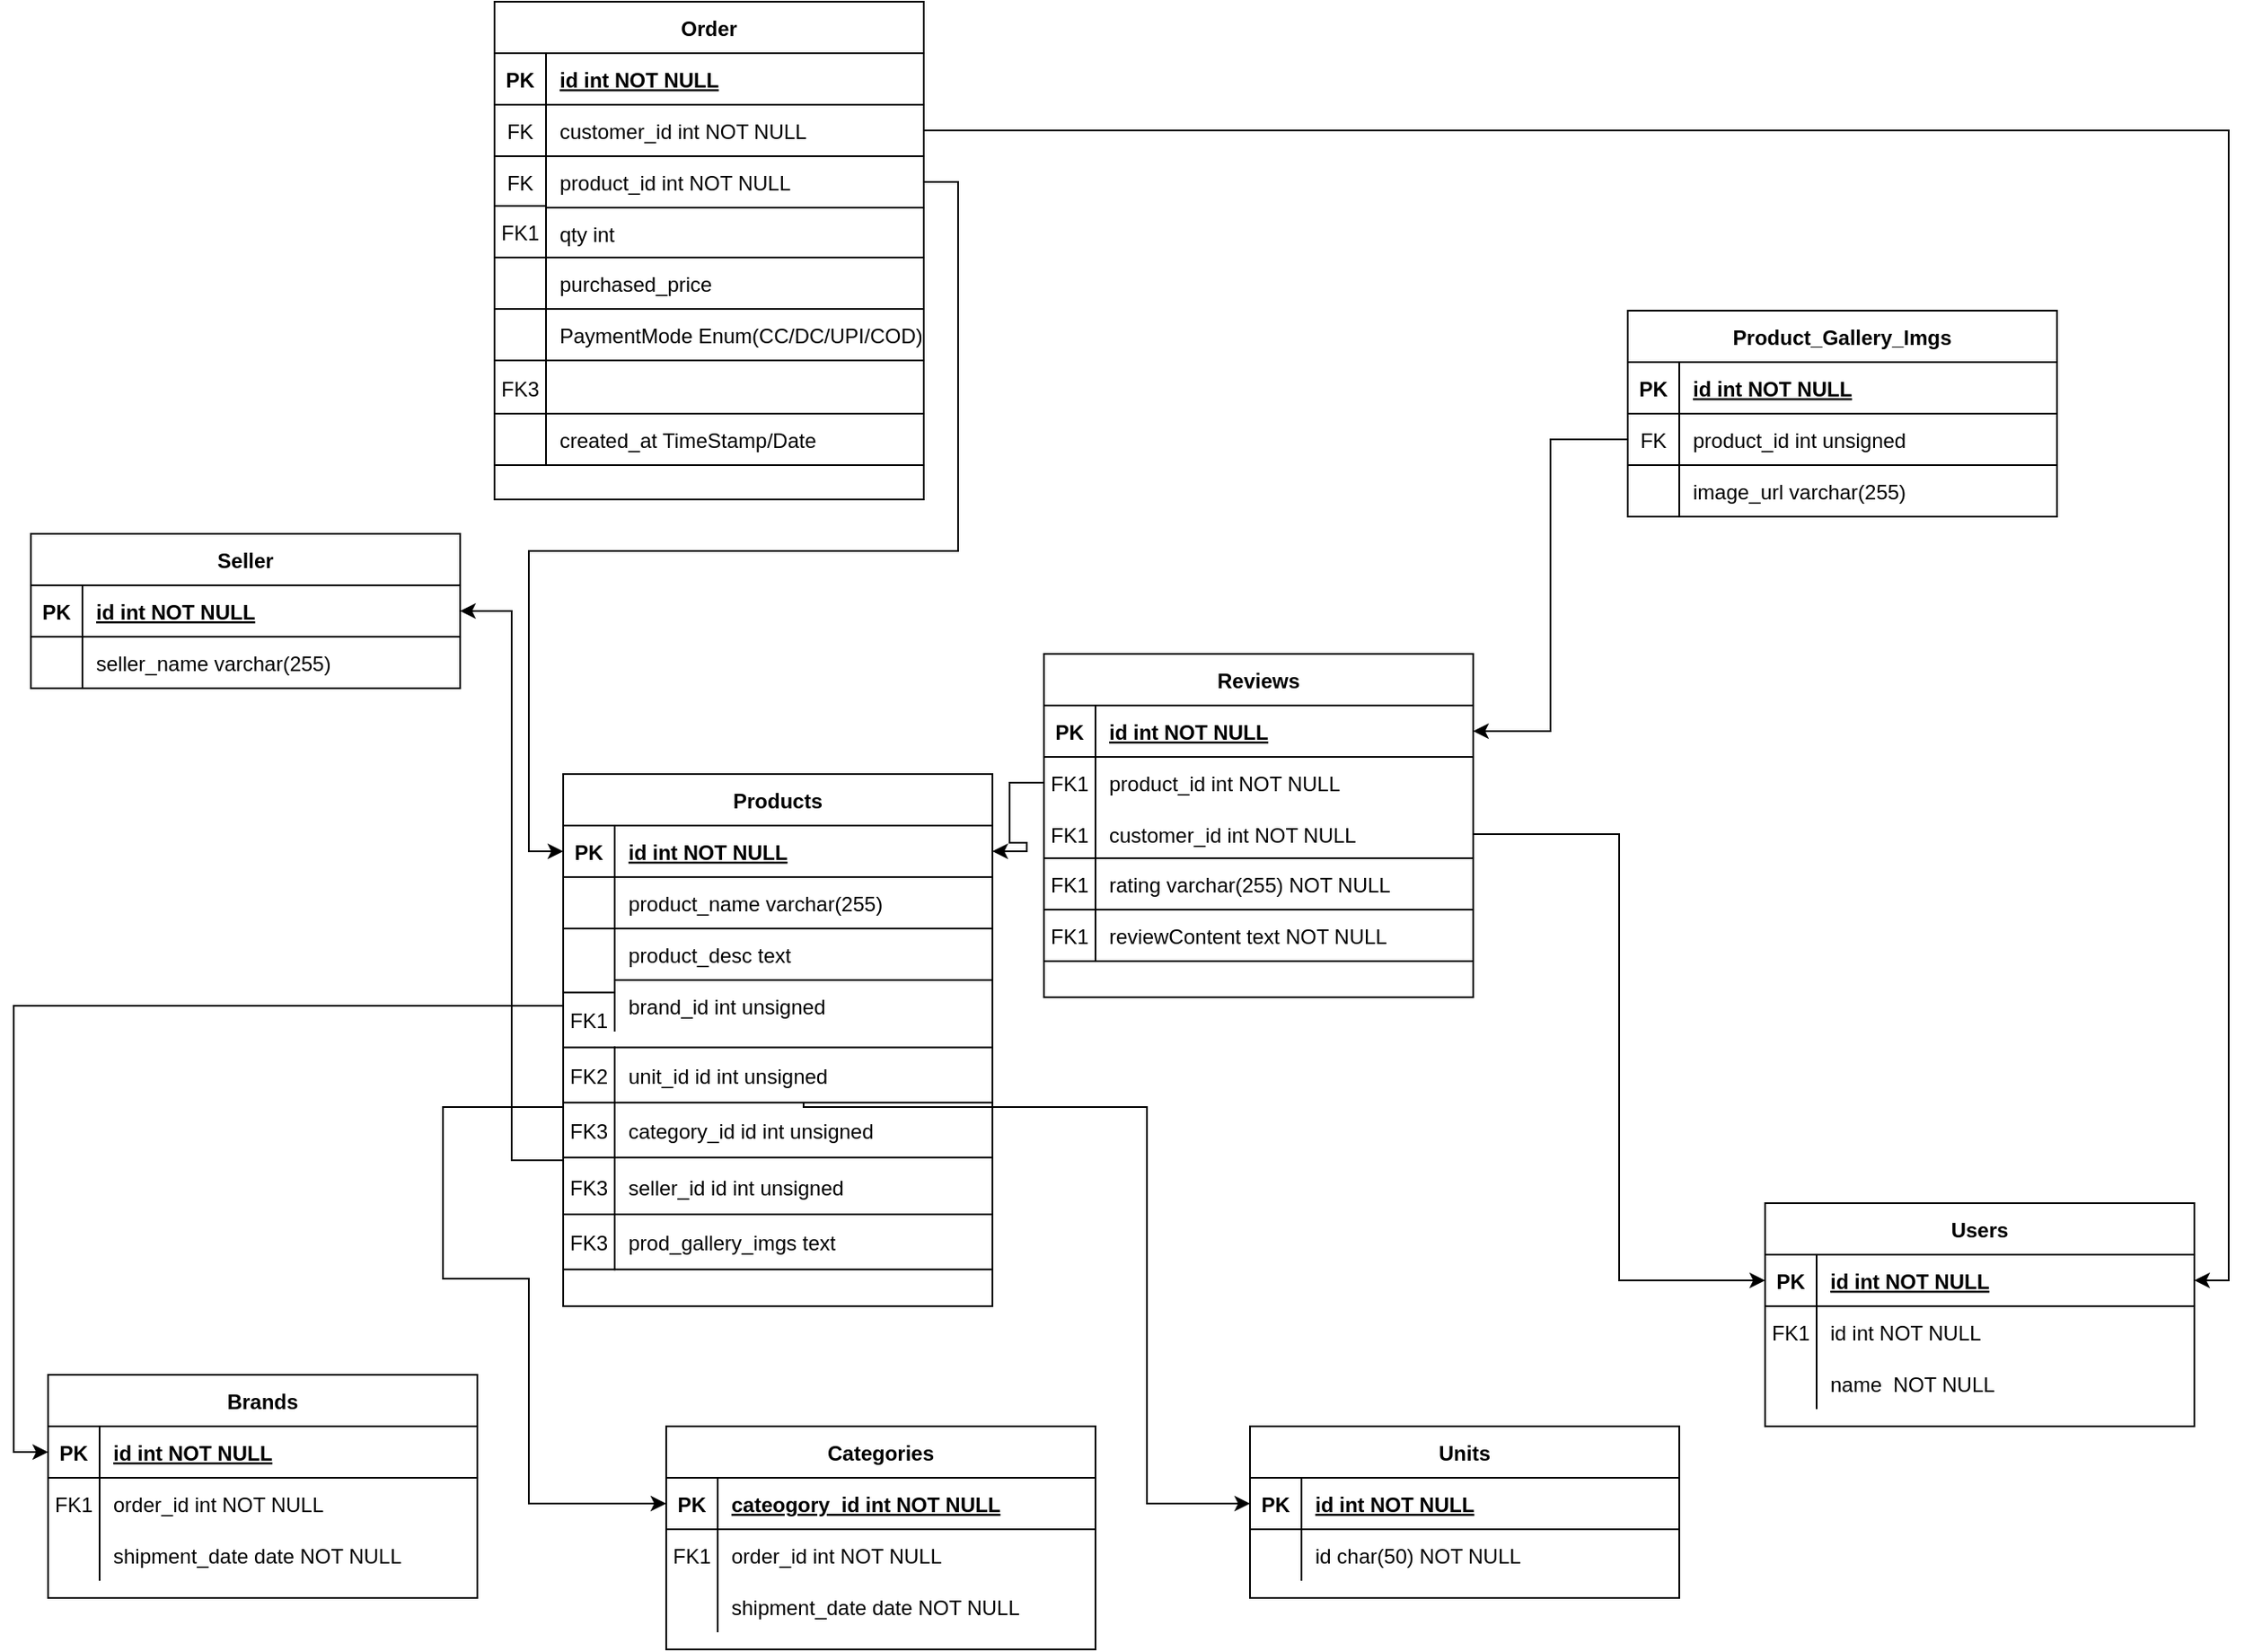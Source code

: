 <mxfile version="24.7.6">
  <diagram id="R2lEEEUBdFMjLlhIrx00" name="Page-1">
    <mxGraphModel dx="1518" dy="1755" grid="1" gridSize="10" guides="1" tooltips="1" connect="1" arrows="1" fold="1" page="1" pageScale="1" pageWidth="850" pageHeight="1100" math="0" shadow="0" extFonts="Permanent Marker^https://fonts.googleapis.com/css?family=Permanent+Marker">
      <root>
        <mxCell id="0" />
        <mxCell id="1" parent="0" />
        <mxCell id="C-vyLk0tnHw3VtMMgP7b-13" value="Brands" style="shape=table;startSize=30;container=1;collapsible=1;childLayout=tableLayout;fixedRows=1;rowLines=0;fontStyle=1;align=center;resizeLast=1;" parent="1" vertex="1">
          <mxGeometry x="70" y="310" width="250" height="130" as="geometry" />
        </mxCell>
        <mxCell id="C-vyLk0tnHw3VtMMgP7b-14" value="" style="shape=partialRectangle;collapsible=0;dropTarget=0;pointerEvents=0;fillColor=none;points=[[0,0.5],[1,0.5]];portConstraint=eastwest;top=0;left=0;right=0;bottom=1;" parent="C-vyLk0tnHw3VtMMgP7b-13" vertex="1">
          <mxGeometry y="30" width="250" height="30" as="geometry" />
        </mxCell>
        <mxCell id="C-vyLk0tnHw3VtMMgP7b-15" value="PK" style="shape=partialRectangle;overflow=hidden;connectable=0;fillColor=none;top=0;left=0;bottom=0;right=0;fontStyle=1;" parent="C-vyLk0tnHw3VtMMgP7b-14" vertex="1">
          <mxGeometry width="30" height="30" as="geometry">
            <mxRectangle width="30" height="30" as="alternateBounds" />
          </mxGeometry>
        </mxCell>
        <mxCell id="C-vyLk0tnHw3VtMMgP7b-16" value="id int NOT NULL " style="shape=partialRectangle;overflow=hidden;connectable=0;fillColor=none;top=0;left=0;bottom=0;right=0;align=left;spacingLeft=6;fontStyle=5;" parent="C-vyLk0tnHw3VtMMgP7b-14" vertex="1">
          <mxGeometry x="30" width="220" height="30" as="geometry">
            <mxRectangle width="220" height="30" as="alternateBounds" />
          </mxGeometry>
        </mxCell>
        <mxCell id="C-vyLk0tnHw3VtMMgP7b-17" value="" style="shape=partialRectangle;collapsible=0;dropTarget=0;pointerEvents=0;fillColor=none;points=[[0,0.5],[1,0.5]];portConstraint=eastwest;top=0;left=0;right=0;bottom=0;" parent="C-vyLk0tnHw3VtMMgP7b-13" vertex="1">
          <mxGeometry y="60" width="250" height="30" as="geometry" />
        </mxCell>
        <mxCell id="C-vyLk0tnHw3VtMMgP7b-18" value="FK1" style="shape=partialRectangle;overflow=hidden;connectable=0;fillColor=none;top=0;left=0;bottom=0;right=0;" parent="C-vyLk0tnHw3VtMMgP7b-17" vertex="1">
          <mxGeometry width="30" height="30" as="geometry">
            <mxRectangle width="30" height="30" as="alternateBounds" />
          </mxGeometry>
        </mxCell>
        <mxCell id="C-vyLk0tnHw3VtMMgP7b-19" value="order_id int NOT NULL" style="shape=partialRectangle;overflow=hidden;connectable=0;fillColor=none;top=0;left=0;bottom=0;right=0;align=left;spacingLeft=6;" parent="C-vyLk0tnHw3VtMMgP7b-17" vertex="1">
          <mxGeometry x="30" width="220" height="30" as="geometry">
            <mxRectangle width="220" height="30" as="alternateBounds" />
          </mxGeometry>
        </mxCell>
        <mxCell id="C-vyLk0tnHw3VtMMgP7b-20" value="" style="shape=partialRectangle;collapsible=0;dropTarget=0;pointerEvents=0;fillColor=none;points=[[0,0.5],[1,0.5]];portConstraint=eastwest;top=0;left=0;right=0;bottom=0;" parent="C-vyLk0tnHw3VtMMgP7b-13" vertex="1">
          <mxGeometry y="90" width="250" height="30" as="geometry" />
        </mxCell>
        <mxCell id="C-vyLk0tnHw3VtMMgP7b-21" value="" style="shape=partialRectangle;overflow=hidden;connectable=0;fillColor=none;top=0;left=0;bottom=0;right=0;" parent="C-vyLk0tnHw3VtMMgP7b-20" vertex="1">
          <mxGeometry width="30" height="30" as="geometry">
            <mxRectangle width="30" height="30" as="alternateBounds" />
          </mxGeometry>
        </mxCell>
        <mxCell id="C-vyLk0tnHw3VtMMgP7b-22" value="shipment_date date NOT NULL" style="shape=partialRectangle;overflow=hidden;connectable=0;fillColor=none;top=0;left=0;bottom=0;right=0;align=left;spacingLeft=6;" parent="C-vyLk0tnHw3VtMMgP7b-20" vertex="1">
          <mxGeometry x="30" width="220" height="30" as="geometry">
            <mxRectangle width="220" height="30" as="alternateBounds" />
          </mxGeometry>
        </mxCell>
        <mxCell id="C-vyLk0tnHw3VtMMgP7b-23" value="Units" style="shape=table;startSize=30;container=1;collapsible=1;childLayout=tableLayout;fixedRows=1;rowLines=0;fontStyle=1;align=center;resizeLast=1;" parent="1" vertex="1">
          <mxGeometry x="770" y="340" width="250" height="100" as="geometry" />
        </mxCell>
        <mxCell id="C-vyLk0tnHw3VtMMgP7b-24" value="" style="shape=partialRectangle;collapsible=0;dropTarget=0;pointerEvents=0;fillColor=none;points=[[0,0.5],[1,0.5]];portConstraint=eastwest;top=0;left=0;right=0;bottom=1;" parent="C-vyLk0tnHw3VtMMgP7b-23" vertex="1">
          <mxGeometry y="30" width="250" height="30" as="geometry" />
        </mxCell>
        <mxCell id="C-vyLk0tnHw3VtMMgP7b-25" value="PK" style="shape=partialRectangle;overflow=hidden;connectable=0;fillColor=none;top=0;left=0;bottom=0;right=0;fontStyle=1;" parent="C-vyLk0tnHw3VtMMgP7b-24" vertex="1">
          <mxGeometry width="30" height="30" as="geometry">
            <mxRectangle width="30" height="30" as="alternateBounds" />
          </mxGeometry>
        </mxCell>
        <mxCell id="C-vyLk0tnHw3VtMMgP7b-26" value="id int NOT NULL " style="shape=partialRectangle;overflow=hidden;connectable=0;fillColor=none;top=0;left=0;bottom=0;right=0;align=left;spacingLeft=6;fontStyle=5;" parent="C-vyLk0tnHw3VtMMgP7b-24" vertex="1">
          <mxGeometry x="30" width="220" height="30" as="geometry">
            <mxRectangle width="220" height="30" as="alternateBounds" />
          </mxGeometry>
        </mxCell>
        <mxCell id="C-vyLk0tnHw3VtMMgP7b-27" value="" style="shape=partialRectangle;collapsible=0;dropTarget=0;pointerEvents=0;fillColor=none;points=[[0,0.5],[1,0.5]];portConstraint=eastwest;top=0;left=0;right=0;bottom=0;" parent="C-vyLk0tnHw3VtMMgP7b-23" vertex="1">
          <mxGeometry y="60" width="250" height="30" as="geometry" />
        </mxCell>
        <mxCell id="C-vyLk0tnHw3VtMMgP7b-28" value="" style="shape=partialRectangle;overflow=hidden;connectable=0;fillColor=none;top=0;left=0;bottom=0;right=0;" parent="C-vyLk0tnHw3VtMMgP7b-27" vertex="1">
          <mxGeometry width="30" height="30" as="geometry">
            <mxRectangle width="30" height="30" as="alternateBounds" />
          </mxGeometry>
        </mxCell>
        <mxCell id="C-vyLk0tnHw3VtMMgP7b-29" value="id char(50) NOT NULL" style="shape=partialRectangle;overflow=hidden;connectable=0;fillColor=none;top=0;left=0;bottom=0;right=0;align=left;spacingLeft=6;" parent="C-vyLk0tnHw3VtMMgP7b-27" vertex="1">
          <mxGeometry x="30" width="220" height="30" as="geometry">
            <mxRectangle width="220" height="30" as="alternateBounds" />
          </mxGeometry>
        </mxCell>
        <mxCell id="VkYsqImHZX3zR1S9aV2n-1" value="Categories" style="shape=table;startSize=30;container=1;collapsible=1;childLayout=tableLayout;fixedRows=1;rowLines=0;fontStyle=1;align=center;resizeLast=1;" parent="1" vertex="1">
          <mxGeometry x="430" y="340" width="250" height="130" as="geometry" />
        </mxCell>
        <mxCell id="VkYsqImHZX3zR1S9aV2n-2" value="" style="shape=partialRectangle;collapsible=0;dropTarget=0;pointerEvents=0;fillColor=none;points=[[0,0.5],[1,0.5]];portConstraint=eastwest;top=0;left=0;right=0;bottom=1;" parent="VkYsqImHZX3zR1S9aV2n-1" vertex="1">
          <mxGeometry y="30" width="250" height="30" as="geometry" />
        </mxCell>
        <mxCell id="VkYsqImHZX3zR1S9aV2n-3" value="PK" style="shape=partialRectangle;overflow=hidden;connectable=0;fillColor=none;top=0;left=0;bottom=0;right=0;fontStyle=1;" parent="VkYsqImHZX3zR1S9aV2n-2" vertex="1">
          <mxGeometry width="30" height="30" as="geometry">
            <mxRectangle width="30" height="30" as="alternateBounds" />
          </mxGeometry>
        </mxCell>
        <mxCell id="VkYsqImHZX3zR1S9aV2n-4" value="cateogory_id int NOT NULL " style="shape=partialRectangle;overflow=hidden;connectable=0;fillColor=none;top=0;left=0;bottom=0;right=0;align=left;spacingLeft=6;fontStyle=5;" parent="VkYsqImHZX3zR1S9aV2n-2" vertex="1">
          <mxGeometry x="30" width="220" height="30" as="geometry">
            <mxRectangle width="220" height="30" as="alternateBounds" />
          </mxGeometry>
        </mxCell>
        <mxCell id="VkYsqImHZX3zR1S9aV2n-5" value="" style="shape=partialRectangle;collapsible=0;dropTarget=0;pointerEvents=0;fillColor=none;points=[[0,0.5],[1,0.5]];portConstraint=eastwest;top=0;left=0;right=0;bottom=0;" parent="VkYsqImHZX3zR1S9aV2n-1" vertex="1">
          <mxGeometry y="60" width="250" height="30" as="geometry" />
        </mxCell>
        <mxCell id="VkYsqImHZX3zR1S9aV2n-6" value="FK1" style="shape=partialRectangle;overflow=hidden;connectable=0;fillColor=none;top=0;left=0;bottom=0;right=0;" parent="VkYsqImHZX3zR1S9aV2n-5" vertex="1">
          <mxGeometry width="30" height="30" as="geometry">
            <mxRectangle width="30" height="30" as="alternateBounds" />
          </mxGeometry>
        </mxCell>
        <mxCell id="VkYsqImHZX3zR1S9aV2n-7" value="order_id int NOT NULL" style="shape=partialRectangle;overflow=hidden;connectable=0;fillColor=none;top=0;left=0;bottom=0;right=0;align=left;spacingLeft=6;" parent="VkYsqImHZX3zR1S9aV2n-5" vertex="1">
          <mxGeometry x="30" width="220" height="30" as="geometry">
            <mxRectangle width="220" height="30" as="alternateBounds" />
          </mxGeometry>
        </mxCell>
        <mxCell id="VkYsqImHZX3zR1S9aV2n-8" value="" style="shape=partialRectangle;collapsible=0;dropTarget=0;pointerEvents=0;fillColor=none;points=[[0,0.5],[1,0.5]];portConstraint=eastwest;top=0;left=0;right=0;bottom=0;" parent="VkYsqImHZX3zR1S9aV2n-1" vertex="1">
          <mxGeometry y="90" width="250" height="30" as="geometry" />
        </mxCell>
        <mxCell id="VkYsqImHZX3zR1S9aV2n-9" value="" style="shape=partialRectangle;overflow=hidden;connectable=0;fillColor=none;top=0;left=0;bottom=0;right=0;" parent="VkYsqImHZX3zR1S9aV2n-8" vertex="1">
          <mxGeometry width="30" height="30" as="geometry">
            <mxRectangle width="30" height="30" as="alternateBounds" />
          </mxGeometry>
        </mxCell>
        <mxCell id="VkYsqImHZX3zR1S9aV2n-10" value="shipment_date date NOT NULL" style="shape=partialRectangle;overflow=hidden;connectable=0;fillColor=none;top=0;left=0;bottom=0;right=0;align=left;spacingLeft=6;" parent="VkYsqImHZX3zR1S9aV2n-8" vertex="1">
          <mxGeometry x="30" width="220" height="30" as="geometry">
            <mxRectangle width="220" height="30" as="alternateBounds" />
          </mxGeometry>
        </mxCell>
        <mxCell id="VkYsqImHZX3zR1S9aV2n-20" style="edgeStyle=orthogonalEdgeStyle;rounded=0;orthogonalLoop=1;jettySize=auto;html=1;entryX=0;entryY=0.5;entryDx=0;entryDy=0;" parent="1" source="C-vyLk0tnHw3VtMMgP7b-9" target="C-vyLk0tnHw3VtMMgP7b-14" edge="1">
          <mxGeometry relative="1" as="geometry" />
        </mxCell>
        <mxCell id="VkYsqImHZX3zR1S9aV2n-21" style="edgeStyle=orthogonalEdgeStyle;rounded=0;orthogonalLoop=1;jettySize=auto;html=1;entryX=0;entryY=0.5;entryDx=0;entryDy=0;" parent="1" source="VkYsqImHZX3zR1S9aV2n-11" target="C-vyLk0tnHw3VtMMgP7b-24" edge="1">
          <mxGeometry relative="1" as="geometry">
            <Array as="points">
              <mxPoint x="710" y="154" />
              <mxPoint x="710" y="385" />
            </Array>
          </mxGeometry>
        </mxCell>
        <mxCell id="VkYsqImHZX3zR1S9aV2n-24" value="" style="group" parent="1" vertex="1" connectable="0">
          <mxGeometry x="370" y="-40" width="250" height="310" as="geometry" />
        </mxCell>
        <mxCell id="VkYsqImHZX3zR1S9aV2n-25" value="" style="group" parent="VkYsqImHZX3zR1S9aV2n-24" vertex="1" connectable="0">
          <mxGeometry width="250" height="310" as="geometry" />
        </mxCell>
        <mxCell id="VkYsqImHZX3zR1S9aV2n-19" value="" style="group" parent="VkYsqImHZX3zR1S9aV2n-25" vertex="1" connectable="0">
          <mxGeometry width="250" height="310" as="geometry" />
        </mxCell>
        <mxCell id="VkYsqImHZX3zR1S9aV2n-11" value="unit_id id int unsigned" style="shape=partialRectangle;overflow=hidden;connectable=1;fillColor=none;top=1;left=1;bottom=1;right=0;align=left;spacingLeft=6;labelBorderColor=none;" parent="VkYsqImHZX3zR1S9aV2n-19" vertex="1">
          <mxGeometry x="30" y="159.276" width="220" height="32.069" as="geometry">
            <mxRectangle width="220" height="30" as="alternateBounds" />
          </mxGeometry>
        </mxCell>
        <mxCell id="VkYsqImHZX3zR1S9aV2n-12" value="FK1" style="shape=partialRectangle;overflow=hidden;connectable=0;fillColor=none;top=1;left=0;bottom=0;right=0;" parent="VkYsqImHZX3zR1S9aV2n-19" vertex="1">
          <mxGeometry y="127.207" width="30" height="32.069" as="geometry">
            <mxRectangle width="30" height="30" as="alternateBounds" />
          </mxGeometry>
        </mxCell>
        <mxCell id="VkYsqImHZX3zR1S9aV2n-18" value="FK2" style="shape=partialRectangle;overflow=hidden;connectable=0;fillColor=none;top=1;left=0;bottom=1;right=0;" parent="VkYsqImHZX3zR1S9aV2n-19" vertex="1">
          <mxGeometry y="159.276" width="30" height="32.069" as="geometry">
            <mxRectangle width="30" height="30" as="alternateBounds" />
          </mxGeometry>
        </mxCell>
        <mxCell id="klve59LVpFGcTII6Jys7-24" value="" style="group" parent="VkYsqImHZX3zR1S9aV2n-19" vertex="1" connectable="0">
          <mxGeometry width="250" height="310" as="geometry" />
        </mxCell>
        <mxCell id="klve59LVpFGcTII6Jys7-22" value="seller_id id int unsigned" style="shape=partialRectangle;overflow=hidden;connectable=1;fillColor=none;top=0;left=1;bottom=1;right=0;align=left;spacingLeft=6;labelBorderColor=none;" parent="klve59LVpFGcTII6Jys7-24" vertex="1">
          <mxGeometry x="30" y="224.483" width="220" height="32.069" as="geometry">
            <mxRectangle width="220" height="30" as="alternateBounds" />
          </mxGeometry>
        </mxCell>
        <mxCell id="klve59LVpFGcTII6Jys7-23" value="FK3" style="shape=partialRectangle;overflow=hidden;connectable=1;fillColor=none;top=0;left=0;bottom=1;right=0;" parent="klve59LVpFGcTII6Jys7-24" vertex="1">
          <mxGeometry y="224.483" width="30" height="32.069" as="geometry">
            <mxRectangle width="30" height="30" as="alternateBounds" />
          </mxGeometry>
        </mxCell>
        <mxCell id="klve59LVpFGcTII6Jys7-29" value="" style="group" parent="klve59LVpFGcTII6Jys7-24" vertex="1" connectable="0">
          <mxGeometry width="250" height="310" as="geometry" />
        </mxCell>
        <mxCell id="C-vyLk0tnHw3VtMMgP7b-2" value="Products" style="shape=table;startSize=30;container=1;collapsible=1;childLayout=tableLayout;fixedRows=1;rowLines=0;fontStyle=1;align=center;resizeLast=1;" parent="klve59LVpFGcTII6Jys7-29" vertex="1">
          <mxGeometry width="250" height="310" as="geometry" />
        </mxCell>
        <mxCell id="C-vyLk0tnHw3VtMMgP7b-3" value="" style="shape=partialRectangle;collapsible=0;dropTarget=0;pointerEvents=0;fillColor=none;points=[[0,0.5],[1,0.5]];portConstraint=eastwest;top=0;left=0;right=0;bottom=1;" parent="C-vyLk0tnHw3VtMMgP7b-2" vertex="1">
          <mxGeometry y="30" width="250" height="30" as="geometry" />
        </mxCell>
        <mxCell id="C-vyLk0tnHw3VtMMgP7b-4" value="PK" style="shape=partialRectangle;overflow=hidden;connectable=0;fillColor=none;top=0;left=0;bottom=0;right=0;fontStyle=1;" parent="C-vyLk0tnHw3VtMMgP7b-3" vertex="1">
          <mxGeometry width="30" height="30" as="geometry">
            <mxRectangle width="30" height="30" as="alternateBounds" />
          </mxGeometry>
        </mxCell>
        <mxCell id="C-vyLk0tnHw3VtMMgP7b-5" value="id int NOT NULL " style="shape=partialRectangle;overflow=hidden;connectable=0;fillColor=none;top=0;left=0;bottom=0;right=0;align=left;spacingLeft=6;fontStyle=5;" parent="C-vyLk0tnHw3VtMMgP7b-3" vertex="1">
          <mxGeometry x="30" width="220" height="30" as="geometry">
            <mxRectangle width="220" height="30" as="alternateBounds" />
          </mxGeometry>
        </mxCell>
        <mxCell id="C-vyLk0tnHw3VtMMgP7b-6" value="" style="shape=partialRectangle;collapsible=0;dropTarget=0;pointerEvents=0;fillColor=none;points=[[0,0.5],[1,0.5]];portConstraint=eastwest;top=0;left=0;right=0;bottom=0;" parent="C-vyLk0tnHw3VtMMgP7b-2" vertex="1">
          <mxGeometry y="60" width="250" height="30" as="geometry" />
        </mxCell>
        <mxCell id="C-vyLk0tnHw3VtMMgP7b-7" value="" style="shape=partialRectangle;overflow=hidden;connectable=0;fillColor=none;top=0;left=0;bottom=0;right=0;" parent="C-vyLk0tnHw3VtMMgP7b-6" vertex="1">
          <mxGeometry width="30" height="30" as="geometry">
            <mxRectangle width="30" height="30" as="alternateBounds" />
          </mxGeometry>
        </mxCell>
        <mxCell id="C-vyLk0tnHw3VtMMgP7b-8" value="product_name varchar(255)" style="shape=partialRectangle;overflow=hidden;connectable=0;fillColor=none;top=0;left=0;bottom=0;right=0;align=left;spacingLeft=6;" parent="C-vyLk0tnHw3VtMMgP7b-6" vertex="1">
          <mxGeometry x="30" width="220" height="30" as="geometry">
            <mxRectangle width="220" height="30" as="alternateBounds" />
          </mxGeometry>
        </mxCell>
        <mxCell id="VkYsqImHZX3zR1S9aV2n-15" value="" style="shape=partialRectangle;collapsible=0;dropTarget=0;pointerEvents=0;fillColor=none;points=[[0,0.5],[1,0.5]];portConstraint=eastwest;top=0;left=0;right=0;bottom=0;" parent="C-vyLk0tnHw3VtMMgP7b-2" vertex="1">
          <mxGeometry y="90" width="250" height="30" as="geometry" />
        </mxCell>
        <mxCell id="VkYsqImHZX3zR1S9aV2n-16" value="" style="shape=partialRectangle;overflow=hidden;connectable=0;fillColor=none;top=1;left=0;bottom=0;right=0;" parent="VkYsqImHZX3zR1S9aV2n-15" vertex="1">
          <mxGeometry width="30" height="30" as="geometry">
            <mxRectangle width="30" height="30" as="alternateBounds" />
          </mxGeometry>
        </mxCell>
        <mxCell id="VkYsqImHZX3zR1S9aV2n-17" value="product_desc text" style="shape=partialRectangle;overflow=hidden;connectable=0;fillColor=none;top=1;left=0;bottom=0;right=0;align=left;spacingLeft=6;" parent="VkYsqImHZX3zR1S9aV2n-15" vertex="1">
          <mxGeometry x="30" width="220" height="30" as="geometry">
            <mxRectangle width="220" height="30" as="alternateBounds" />
          </mxGeometry>
        </mxCell>
        <mxCell id="C-vyLk0tnHw3VtMMgP7b-9" value="" style="shape=partialRectangle;collapsible=0;dropTarget=0;pointerEvents=0;fillColor=none;points=[[0,0.5],[1,0.5]];portConstraint=eastwest;top=0;left=0;right=0;bottom=0;" parent="C-vyLk0tnHw3VtMMgP7b-2" vertex="1">
          <mxGeometry y="120" width="250" height="30" as="geometry" />
        </mxCell>
        <mxCell id="C-vyLk0tnHw3VtMMgP7b-10" value="" style="shape=partialRectangle;overflow=hidden;connectable=0;fillColor=none;top=0;left=0;bottom=0;right=0;" parent="C-vyLk0tnHw3VtMMgP7b-9" vertex="1">
          <mxGeometry width="30" height="30" as="geometry">
            <mxRectangle width="30" height="30" as="alternateBounds" />
          </mxGeometry>
        </mxCell>
        <mxCell id="C-vyLk0tnHw3VtMMgP7b-11" value="brand_id int unsigned" style="shape=partialRectangle;overflow=hidden;connectable=0;fillColor=none;top=1;left=0;bottom=0;right=0;align=left;spacingLeft=6;" parent="C-vyLk0tnHw3VtMMgP7b-9" vertex="1">
          <mxGeometry x="30" width="220" height="30" as="geometry">
            <mxRectangle width="220" height="30" as="alternateBounds" />
          </mxGeometry>
        </mxCell>
        <mxCell id="klve59LVpFGcTII6Jys7-27" value="prod_gallery_imgs text" style="shape=partialRectangle;overflow=hidden;connectable=1;fillColor=none;top=0;left=1;bottom=1;right=0;align=left;spacingLeft=6;labelBorderColor=none;" parent="klve59LVpFGcTII6Jys7-29" vertex="1">
          <mxGeometry x="30" y="256.552" width="220" height="32.069" as="geometry">
            <mxRectangle width="220" height="30" as="alternateBounds" />
          </mxGeometry>
        </mxCell>
        <mxCell id="klve59LVpFGcTII6Jys7-28" value="FK3" style="shape=partialRectangle;overflow=hidden;connectable=1;fillColor=none;top=0;left=0;bottom=1;right=0;" parent="klve59LVpFGcTII6Jys7-29" vertex="1">
          <mxGeometry y="256.552" width="30" height="32.069" as="geometry">
            <mxRectangle width="30" height="30" as="alternateBounds" />
          </mxGeometry>
        </mxCell>
        <mxCell id="VkYsqImHZX3zR1S9aV2n-22" value="category_id id int unsigned" style="shape=partialRectangle;overflow=hidden;connectable=1;fillColor=none;top=0;left=1;bottom=1;right=0;align=left;spacingLeft=6;labelBorderColor=none;" parent="VkYsqImHZX3zR1S9aV2n-25" vertex="1">
          <mxGeometry x="30" y="191.345" width="220" height="32.069" as="geometry">
            <mxRectangle width="220" height="30" as="alternateBounds" />
          </mxGeometry>
        </mxCell>
        <mxCell id="VkYsqImHZX3zR1S9aV2n-23" value="FK3" style="shape=partialRectangle;overflow=hidden;connectable=1;fillColor=none;top=0;left=0;bottom=1;right=0;" parent="VkYsqImHZX3zR1S9aV2n-25" vertex="1">
          <mxGeometry y="191.345" width="30" height="32.069" as="geometry">
            <mxRectangle width="30" height="30" as="alternateBounds" />
          </mxGeometry>
        </mxCell>
        <mxCell id="VkYsqImHZX3zR1S9aV2n-26" style="edgeStyle=orthogonalEdgeStyle;rounded=0;orthogonalLoop=1;jettySize=auto;html=1;entryX=0;entryY=0.5;entryDx=0;entryDy=0;" parent="1" source="VkYsqImHZX3zR1S9aV2n-23" target="VkYsqImHZX3zR1S9aV2n-2" edge="1">
          <mxGeometry relative="1" as="geometry">
            <Array as="points">
              <mxPoint x="300" y="154" />
              <mxPoint x="300" y="254" />
              <mxPoint x="350" y="254" />
              <mxPoint x="350" y="385" />
            </Array>
          </mxGeometry>
        </mxCell>
        <mxCell id="z2yPPeF7bbDRtPcRpVXs-11" value="Users" style="shape=table;startSize=30;container=1;collapsible=1;childLayout=tableLayout;fixedRows=1;rowLines=0;fontStyle=1;align=center;resizeLast=1;" parent="1" vertex="1">
          <mxGeometry x="1070" y="210" width="250" height="130" as="geometry" />
        </mxCell>
        <mxCell id="z2yPPeF7bbDRtPcRpVXs-12" value="" style="shape=partialRectangle;collapsible=0;dropTarget=0;pointerEvents=0;fillColor=none;points=[[0,0.5],[1,0.5]];portConstraint=eastwest;top=0;left=0;right=0;bottom=1;" parent="z2yPPeF7bbDRtPcRpVXs-11" vertex="1">
          <mxGeometry y="30" width="250" height="30" as="geometry" />
        </mxCell>
        <mxCell id="z2yPPeF7bbDRtPcRpVXs-13" value="PK" style="shape=partialRectangle;overflow=hidden;connectable=0;fillColor=none;top=0;left=0;bottom=0;right=0;fontStyle=1;" parent="z2yPPeF7bbDRtPcRpVXs-12" vertex="1">
          <mxGeometry width="30" height="30" as="geometry">
            <mxRectangle width="30" height="30" as="alternateBounds" />
          </mxGeometry>
        </mxCell>
        <mxCell id="z2yPPeF7bbDRtPcRpVXs-14" value="id int NOT NULL " style="shape=partialRectangle;overflow=hidden;connectable=0;fillColor=none;top=0;left=0;bottom=0;right=0;align=left;spacingLeft=6;fontStyle=5;" parent="z2yPPeF7bbDRtPcRpVXs-12" vertex="1">
          <mxGeometry x="30" width="220" height="30" as="geometry">
            <mxRectangle width="220" height="30" as="alternateBounds" />
          </mxGeometry>
        </mxCell>
        <mxCell id="z2yPPeF7bbDRtPcRpVXs-15" value="" style="shape=partialRectangle;collapsible=0;dropTarget=0;pointerEvents=0;fillColor=none;points=[[0,0.5],[1,0.5]];portConstraint=eastwest;top=0;left=0;right=0;bottom=0;" parent="z2yPPeF7bbDRtPcRpVXs-11" vertex="1">
          <mxGeometry y="60" width="250" height="30" as="geometry" />
        </mxCell>
        <mxCell id="z2yPPeF7bbDRtPcRpVXs-16" value="FK1" style="shape=partialRectangle;overflow=hidden;connectable=0;fillColor=none;top=0;left=0;bottom=0;right=0;" parent="z2yPPeF7bbDRtPcRpVXs-15" vertex="1">
          <mxGeometry width="30" height="30" as="geometry">
            <mxRectangle width="30" height="30" as="alternateBounds" />
          </mxGeometry>
        </mxCell>
        <mxCell id="z2yPPeF7bbDRtPcRpVXs-17" value="id int NOT NULL" style="shape=partialRectangle;overflow=hidden;connectable=0;fillColor=none;top=0;left=0;bottom=0;right=0;align=left;spacingLeft=6;" parent="z2yPPeF7bbDRtPcRpVXs-15" vertex="1">
          <mxGeometry x="30" width="220" height="30" as="geometry">
            <mxRectangle width="220" height="30" as="alternateBounds" />
          </mxGeometry>
        </mxCell>
        <mxCell id="z2yPPeF7bbDRtPcRpVXs-18" value="" style="shape=partialRectangle;collapsible=0;dropTarget=0;pointerEvents=0;fillColor=none;points=[[0,0.5],[1,0.5]];portConstraint=eastwest;top=0;left=0;right=0;bottom=0;" parent="z2yPPeF7bbDRtPcRpVXs-11" vertex="1">
          <mxGeometry y="90" width="250" height="30" as="geometry" />
        </mxCell>
        <mxCell id="z2yPPeF7bbDRtPcRpVXs-19" value="" style="shape=partialRectangle;overflow=hidden;connectable=0;fillColor=none;top=0;left=0;bottom=0;right=0;" parent="z2yPPeF7bbDRtPcRpVXs-18" vertex="1">
          <mxGeometry width="30" height="30" as="geometry">
            <mxRectangle width="30" height="30" as="alternateBounds" />
          </mxGeometry>
        </mxCell>
        <mxCell id="z2yPPeF7bbDRtPcRpVXs-20" value="name  NOT NULL" style="shape=partialRectangle;overflow=hidden;connectable=0;fillColor=none;top=0;left=0;bottom=0;right=0;align=left;spacingLeft=6;" parent="z2yPPeF7bbDRtPcRpVXs-18" vertex="1">
          <mxGeometry x="30" width="220" height="30" as="geometry">
            <mxRectangle width="220" height="30" as="alternateBounds" />
          </mxGeometry>
        </mxCell>
        <mxCell id="z2yPPeF7bbDRtPcRpVXs-22" style="edgeStyle=orthogonalEdgeStyle;rounded=0;orthogonalLoop=1;jettySize=auto;html=1;" parent="1" source="z2yPPeF7bbDRtPcRpVXs-8" target="z2yPPeF7bbDRtPcRpVXs-12" edge="1">
          <mxGeometry relative="1" as="geometry" />
        </mxCell>
        <mxCell id="z2yPPeF7bbDRtPcRpVXs-23" style="edgeStyle=orthogonalEdgeStyle;rounded=0;orthogonalLoop=1;jettySize=auto;html=1;" parent="1" source="z2yPPeF7bbDRtPcRpVXs-5" target="C-vyLk0tnHw3VtMMgP7b-3" edge="1">
          <mxGeometry relative="1" as="geometry" />
        </mxCell>
        <mxCell id="z2yPPeF7bbDRtPcRpVXs-39" value="" style="group" parent="1" vertex="1" connectable="0">
          <mxGeometry x="650" y="-110" width="250" height="200" as="geometry" />
        </mxCell>
        <mxCell id="z2yPPeF7bbDRtPcRpVXs-1" value="Reviews" style="shape=table;startSize=30;container=1;collapsible=1;childLayout=tableLayout;fixedRows=1;rowLines=0;fontStyle=1;align=center;resizeLast=1;" parent="z2yPPeF7bbDRtPcRpVXs-39" vertex="1">
          <mxGeometry width="250" height="200" as="geometry" />
        </mxCell>
        <mxCell id="z2yPPeF7bbDRtPcRpVXs-2" value="" style="shape=partialRectangle;collapsible=0;dropTarget=0;pointerEvents=0;fillColor=none;points=[[0,0.5],[1,0.5]];portConstraint=eastwest;top=0;left=0;right=0;bottom=1;" parent="z2yPPeF7bbDRtPcRpVXs-1" vertex="1">
          <mxGeometry y="30" width="250" height="30" as="geometry" />
        </mxCell>
        <mxCell id="z2yPPeF7bbDRtPcRpVXs-3" value="PK" style="shape=partialRectangle;overflow=hidden;connectable=0;fillColor=none;top=0;left=0;bottom=0;right=0;fontStyle=1;" parent="z2yPPeF7bbDRtPcRpVXs-2" vertex="1">
          <mxGeometry width="30" height="30" as="geometry">
            <mxRectangle width="30" height="30" as="alternateBounds" />
          </mxGeometry>
        </mxCell>
        <mxCell id="z2yPPeF7bbDRtPcRpVXs-4" value="id int NOT NULL " style="shape=partialRectangle;overflow=hidden;connectable=0;fillColor=none;top=0;left=0;bottom=0;right=0;align=left;spacingLeft=6;fontStyle=5;" parent="z2yPPeF7bbDRtPcRpVXs-2" vertex="1">
          <mxGeometry x="30" width="220" height="30" as="geometry">
            <mxRectangle width="220" height="30" as="alternateBounds" />
          </mxGeometry>
        </mxCell>
        <mxCell id="z2yPPeF7bbDRtPcRpVXs-5" value="" style="shape=partialRectangle;collapsible=0;dropTarget=0;pointerEvents=0;fillColor=none;points=[[0,0.5],[1,0.5]];portConstraint=eastwest;top=0;left=0;right=0;bottom=0;" parent="z2yPPeF7bbDRtPcRpVXs-1" vertex="1">
          <mxGeometry y="60" width="250" height="30" as="geometry" />
        </mxCell>
        <mxCell id="z2yPPeF7bbDRtPcRpVXs-6" value="FK1" style="shape=partialRectangle;overflow=hidden;connectable=0;fillColor=none;top=0;left=0;bottom=0;right=0;" parent="z2yPPeF7bbDRtPcRpVXs-5" vertex="1">
          <mxGeometry width="30" height="30" as="geometry">
            <mxRectangle width="30" height="30" as="alternateBounds" />
          </mxGeometry>
        </mxCell>
        <mxCell id="z2yPPeF7bbDRtPcRpVXs-7" value="product_id int NOT NULL" style="shape=partialRectangle;overflow=hidden;connectable=0;fillColor=none;top=0;left=0;bottom=0;right=0;align=left;spacingLeft=6;" parent="z2yPPeF7bbDRtPcRpVXs-5" vertex="1">
          <mxGeometry x="30" width="220" height="30" as="geometry">
            <mxRectangle width="220" height="30" as="alternateBounds" />
          </mxGeometry>
        </mxCell>
        <mxCell id="z2yPPeF7bbDRtPcRpVXs-8" value="" style="shape=partialRectangle;collapsible=0;dropTarget=0;pointerEvents=0;fillColor=none;points=[[0,0.5],[1,0.5]];portConstraint=eastwest;top=0;left=0;right=0;bottom=0;" parent="z2yPPeF7bbDRtPcRpVXs-1" vertex="1">
          <mxGeometry y="90" width="250" height="30" as="geometry" />
        </mxCell>
        <mxCell id="z2yPPeF7bbDRtPcRpVXs-9" value="" style="shape=partialRectangle;overflow=hidden;connectable=0;fillColor=none;top=0;left=0;bottom=0;right=0;" parent="z2yPPeF7bbDRtPcRpVXs-8" vertex="1">
          <mxGeometry width="30" height="30" as="geometry">
            <mxRectangle width="30" height="30" as="alternateBounds" />
          </mxGeometry>
        </mxCell>
        <mxCell id="z2yPPeF7bbDRtPcRpVXs-10" value="customer_id int NOT NULL" style="shape=partialRectangle;overflow=hidden;connectable=0;fillColor=none;top=0;left=0;bottom=0;right=0;align=left;spacingLeft=6;" parent="z2yPPeF7bbDRtPcRpVXs-8" vertex="1">
          <mxGeometry x="30" width="220" height="30" as="geometry">
            <mxRectangle width="220" height="30" as="alternateBounds" />
          </mxGeometry>
        </mxCell>
        <mxCell id="z2yPPeF7bbDRtPcRpVXs-21" value="FK1" style="shape=partialRectangle;overflow=hidden;connectable=0;fillColor=none;top=0;left=0;bottom=0;right=0;" parent="z2yPPeF7bbDRtPcRpVXs-39" vertex="1">
          <mxGeometry y="90" width="30" height="30" as="geometry">
            <mxRectangle width="30" height="30" as="alternateBounds" />
          </mxGeometry>
        </mxCell>
        <mxCell id="z2yPPeF7bbDRtPcRpVXs-24" value="rating varchar(255) NOT NULL" style="shape=partialRectangle;overflow=hidden;connectable=0;fillColor=none;top=1;left=0;bottom=1;right=0;align=left;spacingLeft=6;" parent="z2yPPeF7bbDRtPcRpVXs-39" vertex="1">
          <mxGeometry x="30" y="119" width="220" height="30" as="geometry">
            <mxRectangle width="220" height="30" as="alternateBounds" />
          </mxGeometry>
        </mxCell>
        <mxCell id="z2yPPeF7bbDRtPcRpVXs-25" value="FK1" style="shape=partialRectangle;overflow=hidden;connectable=0;fillColor=none;top=1;left=0;bottom=1;right=1;" parent="z2yPPeF7bbDRtPcRpVXs-39" vertex="1">
          <mxGeometry y="119" width="30" height="30" as="geometry">
            <mxRectangle width="30" height="30" as="alternateBounds" />
          </mxGeometry>
        </mxCell>
        <mxCell id="z2yPPeF7bbDRtPcRpVXs-26" value="reviewContent text NOT NULL" style="shape=partialRectangle;overflow=hidden;connectable=0;fillColor=none;top=0;left=0;bottom=1;right=0;align=left;spacingLeft=6;" parent="z2yPPeF7bbDRtPcRpVXs-39" vertex="1">
          <mxGeometry x="30" y="149" width="220" height="30" as="geometry">
            <mxRectangle width="220" height="30" as="alternateBounds" />
          </mxGeometry>
        </mxCell>
        <mxCell id="z2yPPeF7bbDRtPcRpVXs-27" value="FK1" style="shape=partialRectangle;overflow=hidden;connectable=0;fillColor=none;top=0;left=0;bottom=1;right=1;" parent="z2yPPeF7bbDRtPcRpVXs-39" vertex="1">
          <mxGeometry y="149" width="30" height="30" as="geometry">
            <mxRectangle width="30" height="30" as="alternateBounds" />
          </mxGeometry>
        </mxCell>
        <mxCell id="klve59LVpFGcTII6Jys7-1" value="" style="group" parent="1" vertex="1" connectable="0">
          <mxGeometry x="60" y="-180" width="250" height="120" as="geometry" />
        </mxCell>
        <mxCell id="klve59LVpFGcTII6Jys7-2" value="" style="group" parent="klve59LVpFGcTII6Jys7-1" vertex="1" connectable="0">
          <mxGeometry width="250" height="90" as="geometry" />
        </mxCell>
        <mxCell id="klve59LVpFGcTII6Jys7-3" value="" style="group" parent="klve59LVpFGcTII6Jys7-2" vertex="1" connectable="0">
          <mxGeometry width="250" height="90" as="geometry" />
        </mxCell>
        <mxCell id="klve59LVpFGcTII6Jys7-4" value="Seller" style="shape=table;startSize=30;container=1;collapsible=1;childLayout=tableLayout;fixedRows=1;rowLines=0;fontStyle=1;align=center;resizeLast=1;" parent="klve59LVpFGcTII6Jys7-3" vertex="1">
          <mxGeometry width="250" height="90" as="geometry" />
        </mxCell>
        <mxCell id="klve59LVpFGcTII6Jys7-5" value="" style="shape=partialRectangle;collapsible=0;dropTarget=0;pointerEvents=0;fillColor=none;points=[[0,0.5],[1,0.5]];portConstraint=eastwest;top=0;left=0;right=0;bottom=1;" parent="klve59LVpFGcTII6Jys7-4" vertex="1">
          <mxGeometry y="30" width="250" height="30" as="geometry" />
        </mxCell>
        <mxCell id="klve59LVpFGcTII6Jys7-6" value="PK" style="shape=partialRectangle;overflow=hidden;connectable=0;fillColor=none;top=0;left=0;bottom=0;right=0;fontStyle=1;" parent="klve59LVpFGcTII6Jys7-5" vertex="1">
          <mxGeometry width="30" height="30" as="geometry">
            <mxRectangle width="30" height="30" as="alternateBounds" />
          </mxGeometry>
        </mxCell>
        <mxCell id="klve59LVpFGcTII6Jys7-7" value="id int NOT NULL " style="shape=partialRectangle;overflow=hidden;connectable=0;fillColor=none;top=0;left=0;bottom=0;right=0;align=left;spacingLeft=6;fontStyle=5;" parent="klve59LVpFGcTII6Jys7-5" vertex="1">
          <mxGeometry x="30" width="220" height="30" as="geometry">
            <mxRectangle width="220" height="30" as="alternateBounds" />
          </mxGeometry>
        </mxCell>
        <mxCell id="klve59LVpFGcTII6Jys7-8" value="" style="shape=partialRectangle;collapsible=0;dropTarget=0;pointerEvents=0;fillColor=none;points=[[0,0.5],[1,0.5]];portConstraint=eastwest;top=0;left=0;right=0;bottom=0;" parent="klve59LVpFGcTII6Jys7-4" vertex="1">
          <mxGeometry y="60" width="250" height="30" as="geometry" />
        </mxCell>
        <mxCell id="klve59LVpFGcTII6Jys7-9" value="" style="shape=partialRectangle;overflow=hidden;connectable=0;fillColor=none;top=0;left=0;bottom=1;right=0;" parent="klve59LVpFGcTII6Jys7-8" vertex="1">
          <mxGeometry width="30" height="30" as="geometry">
            <mxRectangle width="30" height="30" as="alternateBounds" />
          </mxGeometry>
        </mxCell>
        <mxCell id="klve59LVpFGcTII6Jys7-10" value="seller_name varchar(255)" style="shape=partialRectangle;overflow=hidden;connectable=0;fillColor=none;top=0;left=0;bottom=1;right=0;align=left;spacingLeft=6;" parent="klve59LVpFGcTII6Jys7-8" vertex="1">
          <mxGeometry x="30" width="220" height="30" as="geometry">
            <mxRectangle width="220" height="30" as="alternateBounds" />
          </mxGeometry>
        </mxCell>
        <mxCell id="klve59LVpFGcTII6Jys7-26" style="edgeStyle=orthogonalEdgeStyle;rounded=0;orthogonalLoop=1;jettySize=auto;html=1;entryX=1;entryY=0.5;entryDx=0;entryDy=0;" parent="1" source="klve59LVpFGcTII6Jys7-23" target="klve59LVpFGcTII6Jys7-5" edge="1">
          <mxGeometry relative="1" as="geometry">
            <Array as="points">
              <mxPoint x="340" y="185" />
              <mxPoint x="340" y="-135" />
            </Array>
          </mxGeometry>
        </mxCell>
        <mxCell id="d9jB_SJ0jmwAr9u0NcYT-1" value="" style="group" parent="1" vertex="1" connectable="0">
          <mxGeometry x="990" y="-310" width="250" height="120" as="geometry" />
        </mxCell>
        <mxCell id="d9jB_SJ0jmwAr9u0NcYT-2" value="" style="group" parent="d9jB_SJ0jmwAr9u0NcYT-1" vertex="1" connectable="0">
          <mxGeometry width="250" height="120" as="geometry" />
        </mxCell>
        <mxCell id="d9jB_SJ0jmwAr9u0NcYT-3" value="" style="group" parent="d9jB_SJ0jmwAr9u0NcYT-2" vertex="1" connectable="0">
          <mxGeometry width="250" height="120" as="geometry" />
        </mxCell>
        <mxCell id="d9jB_SJ0jmwAr9u0NcYT-7" value="" style="group" parent="d9jB_SJ0jmwAr9u0NcYT-3" vertex="1" connectable="0">
          <mxGeometry width="250" height="120" as="geometry" />
        </mxCell>
        <mxCell id="d9jB_SJ0jmwAr9u0NcYT-10" value="" style="group" parent="d9jB_SJ0jmwAr9u0NcYT-7" vertex="1" connectable="0">
          <mxGeometry width="250" height="120" as="geometry" />
        </mxCell>
        <mxCell id="d9jB_SJ0jmwAr9u0NcYT-11" value="Product_Gallery_Imgs" style="shape=table;startSize=30;container=1;collapsible=1;childLayout=tableLayout;fixedRows=1;rowLines=0;fontStyle=1;align=center;resizeLast=1;" parent="d9jB_SJ0jmwAr9u0NcYT-10" vertex="1">
          <mxGeometry width="250" height="120" as="geometry" />
        </mxCell>
        <mxCell id="d9jB_SJ0jmwAr9u0NcYT-12" value="" style="shape=partialRectangle;collapsible=0;dropTarget=0;pointerEvents=0;fillColor=none;points=[[0,0.5],[1,0.5]];portConstraint=eastwest;top=0;left=0;right=0;bottom=1;" parent="d9jB_SJ0jmwAr9u0NcYT-11" vertex="1">
          <mxGeometry y="30" width="250" height="30" as="geometry" />
        </mxCell>
        <mxCell id="d9jB_SJ0jmwAr9u0NcYT-13" value="PK" style="shape=partialRectangle;overflow=hidden;connectable=0;fillColor=none;top=0;left=0;bottom=0;right=0;fontStyle=1;" parent="d9jB_SJ0jmwAr9u0NcYT-12" vertex="1">
          <mxGeometry width="30" height="30" as="geometry">
            <mxRectangle width="30" height="30" as="alternateBounds" />
          </mxGeometry>
        </mxCell>
        <mxCell id="d9jB_SJ0jmwAr9u0NcYT-14" value="id int NOT NULL " style="shape=partialRectangle;overflow=hidden;connectable=0;fillColor=none;top=0;left=0;bottom=0;right=0;align=left;spacingLeft=6;fontStyle=5;" parent="d9jB_SJ0jmwAr9u0NcYT-12" vertex="1">
          <mxGeometry x="30" width="220" height="30" as="geometry">
            <mxRectangle width="220" height="30" as="alternateBounds" />
          </mxGeometry>
        </mxCell>
        <mxCell id="d9jB_SJ0jmwAr9u0NcYT-15" value="" style="shape=partialRectangle;collapsible=0;dropTarget=0;pointerEvents=0;fillColor=none;points=[[0,0.5],[1,0.5]];portConstraint=eastwest;top=0;left=0;right=0;bottom=0;" parent="d9jB_SJ0jmwAr9u0NcYT-11" vertex="1">
          <mxGeometry y="60" width="250" height="30" as="geometry" />
        </mxCell>
        <mxCell id="d9jB_SJ0jmwAr9u0NcYT-16" value="FK" style="shape=partialRectangle;overflow=hidden;connectable=0;fillColor=none;top=0;left=0;bottom=0;right=0;" parent="d9jB_SJ0jmwAr9u0NcYT-15" vertex="1">
          <mxGeometry width="30" height="30" as="geometry">
            <mxRectangle width="30" height="30" as="alternateBounds" />
          </mxGeometry>
        </mxCell>
        <mxCell id="d9jB_SJ0jmwAr9u0NcYT-17" value="product_id int unsigned" style="shape=partialRectangle;overflow=hidden;connectable=0;fillColor=none;top=0;left=0;bottom=0;right=0;align=left;spacingLeft=6;" parent="d9jB_SJ0jmwAr9u0NcYT-15" vertex="1">
          <mxGeometry x="30" width="220" height="30" as="geometry">
            <mxRectangle width="220" height="30" as="alternateBounds" />
          </mxGeometry>
        </mxCell>
        <mxCell id="d9jB_SJ0jmwAr9u0NcYT-18" value="" style="shape=partialRectangle;collapsible=0;dropTarget=0;pointerEvents=0;fillColor=none;points=[[0,0.5],[1,0.5]];portConstraint=eastwest;top=0;left=0;right=0;bottom=0;" parent="d9jB_SJ0jmwAr9u0NcYT-11" vertex="1">
          <mxGeometry y="90" width="250" height="30" as="geometry" />
        </mxCell>
        <mxCell id="d9jB_SJ0jmwAr9u0NcYT-19" value="" style="shape=partialRectangle;overflow=hidden;connectable=0;fillColor=none;top=1;left=0;bottom=0;right=0;" parent="d9jB_SJ0jmwAr9u0NcYT-18" vertex="1">
          <mxGeometry width="30" height="30" as="geometry">
            <mxRectangle width="30" height="30" as="alternateBounds" />
          </mxGeometry>
        </mxCell>
        <mxCell id="d9jB_SJ0jmwAr9u0NcYT-20" value="image_url varchar(255)" style="shape=partialRectangle;overflow=hidden;connectable=0;fillColor=none;top=1;left=0;bottom=0;right=0;align=left;spacingLeft=6;" parent="d9jB_SJ0jmwAr9u0NcYT-18" vertex="1">
          <mxGeometry x="30" width="220" height="30" as="geometry">
            <mxRectangle width="220" height="30" as="alternateBounds" />
          </mxGeometry>
        </mxCell>
        <mxCell id="d9jB_SJ0jmwAr9u0NcYT-28" style="edgeStyle=orthogonalEdgeStyle;rounded=0;orthogonalLoop=1;jettySize=auto;html=1;" parent="1" source="d9jB_SJ0jmwAr9u0NcYT-15" target="z2yPPeF7bbDRtPcRpVXs-2" edge="1">
          <mxGeometry relative="1" as="geometry" />
        </mxCell>
        <mxCell id="LPjPMCNm37q6bjUipHA6-1" value="" style="group" vertex="1" connectable="0" parent="1">
          <mxGeometry x="330" y="-490" width="250" height="290" as="geometry" />
        </mxCell>
        <mxCell id="LPjPMCNm37q6bjUipHA6-2" value="" style="group" vertex="1" connectable="0" parent="LPjPMCNm37q6bjUipHA6-1">
          <mxGeometry width="250" height="290" as="geometry" />
        </mxCell>
        <mxCell id="LPjPMCNm37q6bjUipHA6-3" value="purchased_price" style="shape=partialRectangle;overflow=hidden;connectable=1;fillColor=none;top=1;left=1;bottom=1;right=0;align=left;spacingLeft=6;labelBorderColor=none;" vertex="1" parent="LPjPMCNm37q6bjUipHA6-2">
          <mxGeometry x="30" y="149" width="220" height="30" as="geometry">
            <mxRectangle width="220" height="30" as="alternateBounds" />
          </mxGeometry>
        </mxCell>
        <mxCell id="LPjPMCNm37q6bjUipHA6-4" value="FK1" style="shape=partialRectangle;overflow=hidden;connectable=0;fillColor=none;top=1;left=0;bottom=0;right=0;" vertex="1" parent="LPjPMCNm37q6bjUipHA6-2">
          <mxGeometry y="119" width="30" height="30" as="geometry">
            <mxRectangle width="30" height="30" as="alternateBounds" />
          </mxGeometry>
        </mxCell>
        <mxCell id="LPjPMCNm37q6bjUipHA6-5" value="" style="shape=partialRectangle;overflow=hidden;connectable=0;fillColor=none;top=1;left=0;bottom=1;right=0;" vertex="1" parent="LPjPMCNm37q6bjUipHA6-2">
          <mxGeometry y="149" width="30" height="30" as="geometry">
            <mxRectangle width="30" height="30" as="alternateBounds" />
          </mxGeometry>
        </mxCell>
        <mxCell id="LPjPMCNm37q6bjUipHA6-6" value="" style="group" vertex="1" connectable="0" parent="LPjPMCNm37q6bjUipHA6-2">
          <mxGeometry width="250" height="290" as="geometry" />
        </mxCell>
        <mxCell id="LPjPMCNm37q6bjUipHA6-7" value="" style="shape=partialRectangle;overflow=hidden;connectable=1;fillColor=none;top=0;left=1;bottom=1;right=0;align=left;spacingLeft=6;labelBorderColor=none;" vertex="1" parent="LPjPMCNm37q6bjUipHA6-6">
          <mxGeometry x="30" y="210" width="220" height="30" as="geometry">
            <mxRectangle width="220" height="30" as="alternateBounds" />
          </mxGeometry>
        </mxCell>
        <mxCell id="LPjPMCNm37q6bjUipHA6-8" value="FK3" style="shape=partialRectangle;overflow=hidden;connectable=1;fillColor=none;top=0;left=0;bottom=1;right=0;" vertex="1" parent="LPjPMCNm37q6bjUipHA6-6">
          <mxGeometry y="210" width="30" height="30" as="geometry">
            <mxRectangle width="30" height="30" as="alternateBounds" />
          </mxGeometry>
        </mxCell>
        <mxCell id="LPjPMCNm37q6bjUipHA6-9" value="" style="group" vertex="1" connectable="0" parent="LPjPMCNm37q6bjUipHA6-6">
          <mxGeometry width="250" height="290" as="geometry" />
        </mxCell>
        <mxCell id="LPjPMCNm37q6bjUipHA6-10" value="Order" style="shape=table;startSize=30;container=1;collapsible=1;childLayout=tableLayout;fixedRows=1;rowLines=0;fontStyle=1;align=center;resizeLast=1;" vertex="1" parent="LPjPMCNm37q6bjUipHA6-9">
          <mxGeometry width="250" height="290" as="geometry" />
        </mxCell>
        <mxCell id="LPjPMCNm37q6bjUipHA6-11" value="" style="shape=partialRectangle;collapsible=0;dropTarget=0;pointerEvents=0;fillColor=none;points=[[0,0.5],[1,0.5]];portConstraint=eastwest;top=0;left=0;right=0;bottom=1;" vertex="1" parent="LPjPMCNm37q6bjUipHA6-10">
          <mxGeometry y="30" width="250" height="30" as="geometry" />
        </mxCell>
        <mxCell id="LPjPMCNm37q6bjUipHA6-12" value="PK" style="shape=partialRectangle;overflow=hidden;connectable=0;fillColor=none;top=0;left=0;bottom=0;right=0;fontStyle=1;" vertex="1" parent="LPjPMCNm37q6bjUipHA6-11">
          <mxGeometry width="30" height="30" as="geometry">
            <mxRectangle width="30" height="30" as="alternateBounds" />
          </mxGeometry>
        </mxCell>
        <mxCell id="LPjPMCNm37q6bjUipHA6-13" value="id int NOT NULL " style="shape=partialRectangle;overflow=hidden;connectable=0;fillColor=none;top=0;left=0;bottom=0;right=0;align=left;spacingLeft=6;fontStyle=5;" vertex="1" parent="LPjPMCNm37q6bjUipHA6-11">
          <mxGeometry x="30" width="220" height="30" as="geometry">
            <mxRectangle width="220" height="30" as="alternateBounds" />
          </mxGeometry>
        </mxCell>
        <mxCell id="LPjPMCNm37q6bjUipHA6-14" value="" style="shape=partialRectangle;collapsible=0;dropTarget=0;pointerEvents=0;fillColor=none;points=[[0,0.5],[1,0.5]];portConstraint=eastwest;top=0;left=0;right=0;bottom=0;" vertex="1" parent="LPjPMCNm37q6bjUipHA6-10">
          <mxGeometry y="60" width="250" height="30" as="geometry" />
        </mxCell>
        <mxCell id="LPjPMCNm37q6bjUipHA6-15" value="FK" style="shape=partialRectangle;overflow=hidden;connectable=0;fillColor=none;top=0;left=0;bottom=0;right=0;" vertex="1" parent="LPjPMCNm37q6bjUipHA6-14">
          <mxGeometry width="30" height="30" as="geometry">
            <mxRectangle width="30" height="30" as="alternateBounds" />
          </mxGeometry>
        </mxCell>
        <mxCell id="LPjPMCNm37q6bjUipHA6-16" value="customer_id int NOT NULL" style="shape=partialRectangle;overflow=hidden;connectable=0;fillColor=none;top=0;left=0;bottom=0;right=0;align=left;spacingLeft=6;" vertex="1" parent="LPjPMCNm37q6bjUipHA6-14">
          <mxGeometry x="30" width="220" height="30" as="geometry">
            <mxRectangle width="220" height="30" as="alternateBounds" />
          </mxGeometry>
        </mxCell>
        <mxCell id="LPjPMCNm37q6bjUipHA6-17" value="" style="shape=partialRectangle;collapsible=0;dropTarget=0;pointerEvents=0;fillColor=none;points=[[0,0.5],[1,0.5]];portConstraint=eastwest;top=0;left=0;right=0;bottom=0;" vertex="1" parent="LPjPMCNm37q6bjUipHA6-10">
          <mxGeometry y="90" width="250" height="30" as="geometry" />
        </mxCell>
        <mxCell id="LPjPMCNm37q6bjUipHA6-18" value="FK" style="shape=partialRectangle;overflow=hidden;connectable=0;fillColor=none;top=1;left=0;bottom=0;right=0;" vertex="1" parent="LPjPMCNm37q6bjUipHA6-17">
          <mxGeometry width="30" height="30" as="geometry">
            <mxRectangle width="30" height="30" as="alternateBounds" />
          </mxGeometry>
        </mxCell>
        <mxCell id="LPjPMCNm37q6bjUipHA6-19" value="product_id int NOT NULL" style="shape=partialRectangle;overflow=hidden;connectable=0;fillColor=none;top=1;left=0;bottom=0;right=0;align=left;spacingLeft=6;" vertex="1" parent="LPjPMCNm37q6bjUipHA6-17">
          <mxGeometry x="30" width="220" height="30" as="geometry">
            <mxRectangle width="220" height="30" as="alternateBounds" />
          </mxGeometry>
        </mxCell>
        <mxCell id="LPjPMCNm37q6bjUipHA6-20" value="" style="shape=partialRectangle;collapsible=0;dropTarget=0;pointerEvents=0;fillColor=none;points=[[0,0.5],[1,0.5]];portConstraint=eastwest;top=0;left=0;right=0;bottom=0;" vertex="1" parent="LPjPMCNm37q6bjUipHA6-10">
          <mxGeometry y="120" width="250" height="30" as="geometry" />
        </mxCell>
        <mxCell id="LPjPMCNm37q6bjUipHA6-21" value="" style="shape=partialRectangle;overflow=hidden;connectable=0;fillColor=none;top=0;left=0;bottom=0;right=0;" vertex="1" parent="LPjPMCNm37q6bjUipHA6-20">
          <mxGeometry width="30" height="30" as="geometry">
            <mxRectangle width="30" height="30" as="alternateBounds" />
          </mxGeometry>
        </mxCell>
        <mxCell id="LPjPMCNm37q6bjUipHA6-22" value="qty int" style="shape=partialRectangle;overflow=hidden;connectable=0;fillColor=none;top=1;left=0;bottom=0;right=0;align=left;spacingLeft=6;" vertex="1" parent="LPjPMCNm37q6bjUipHA6-20">
          <mxGeometry x="30" width="220" height="30" as="geometry">
            <mxRectangle width="220" height="30" as="alternateBounds" />
          </mxGeometry>
        </mxCell>
        <mxCell id="LPjPMCNm37q6bjUipHA6-23" value="created_at TimeStamp/Date" style="shape=partialRectangle;overflow=hidden;connectable=1;fillColor=none;top=0;left=1;bottom=1;right=0;align=left;spacingLeft=6;labelBorderColor=none;" vertex="1" parent="LPjPMCNm37q6bjUipHA6-9">
          <mxGeometry x="30" y="240" width="220" height="30" as="geometry">
            <mxRectangle width="220" height="30" as="alternateBounds" />
          </mxGeometry>
        </mxCell>
        <mxCell id="LPjPMCNm37q6bjUipHA6-24" value="" style="shape=partialRectangle;overflow=hidden;connectable=1;fillColor=none;top=0;left=0;bottom=1;right=0;" vertex="1" parent="LPjPMCNm37q6bjUipHA6-9">
          <mxGeometry y="240" width="30" height="30" as="geometry">
            <mxRectangle width="30" height="30" as="alternateBounds" />
          </mxGeometry>
        </mxCell>
        <mxCell id="LPjPMCNm37q6bjUipHA6-25" value="PaymentMode Enum(CC/DC/UPI/COD)" style="shape=partialRectangle;overflow=hidden;connectable=1;fillColor=none;top=0;left=1;bottom=1;right=0;align=left;spacingLeft=6;labelBorderColor=none;" vertex="1" parent="LPjPMCNm37q6bjUipHA6-1">
          <mxGeometry x="30" y="179" width="220" height="30" as="geometry">
            <mxRectangle width="220" height="30" as="alternateBounds" />
          </mxGeometry>
        </mxCell>
        <mxCell id="LPjPMCNm37q6bjUipHA6-26" value="" style="shape=partialRectangle;overflow=hidden;connectable=1;fillColor=none;top=0;left=0;bottom=1;right=0;" vertex="1" parent="LPjPMCNm37q6bjUipHA6-1">
          <mxGeometry y="179" width="30" height="30" as="geometry">
            <mxRectangle width="30" height="30" as="alternateBounds" />
          </mxGeometry>
        </mxCell>
        <mxCell id="LPjPMCNm37q6bjUipHA6-27" style="edgeStyle=orthogonalEdgeStyle;rounded=0;orthogonalLoop=1;jettySize=auto;html=1;entryX=1;entryY=0.5;entryDx=0;entryDy=0;" edge="1" parent="1" source="LPjPMCNm37q6bjUipHA6-14" target="z2yPPeF7bbDRtPcRpVXs-12">
          <mxGeometry relative="1" as="geometry" />
        </mxCell>
        <mxCell id="LPjPMCNm37q6bjUipHA6-28" style="edgeStyle=orthogonalEdgeStyle;rounded=0;orthogonalLoop=1;jettySize=auto;html=1;entryX=0;entryY=0.5;entryDx=0;entryDy=0;" edge="1" parent="1" source="LPjPMCNm37q6bjUipHA6-17" target="C-vyLk0tnHw3VtMMgP7b-3">
          <mxGeometry relative="1" as="geometry">
            <Array as="points">
              <mxPoint x="600" y="-385" />
              <mxPoint x="600" y="-170" />
              <mxPoint x="350" y="-170" />
              <mxPoint x="350" y="5" />
            </Array>
          </mxGeometry>
        </mxCell>
      </root>
    </mxGraphModel>
  </diagram>
</mxfile>
